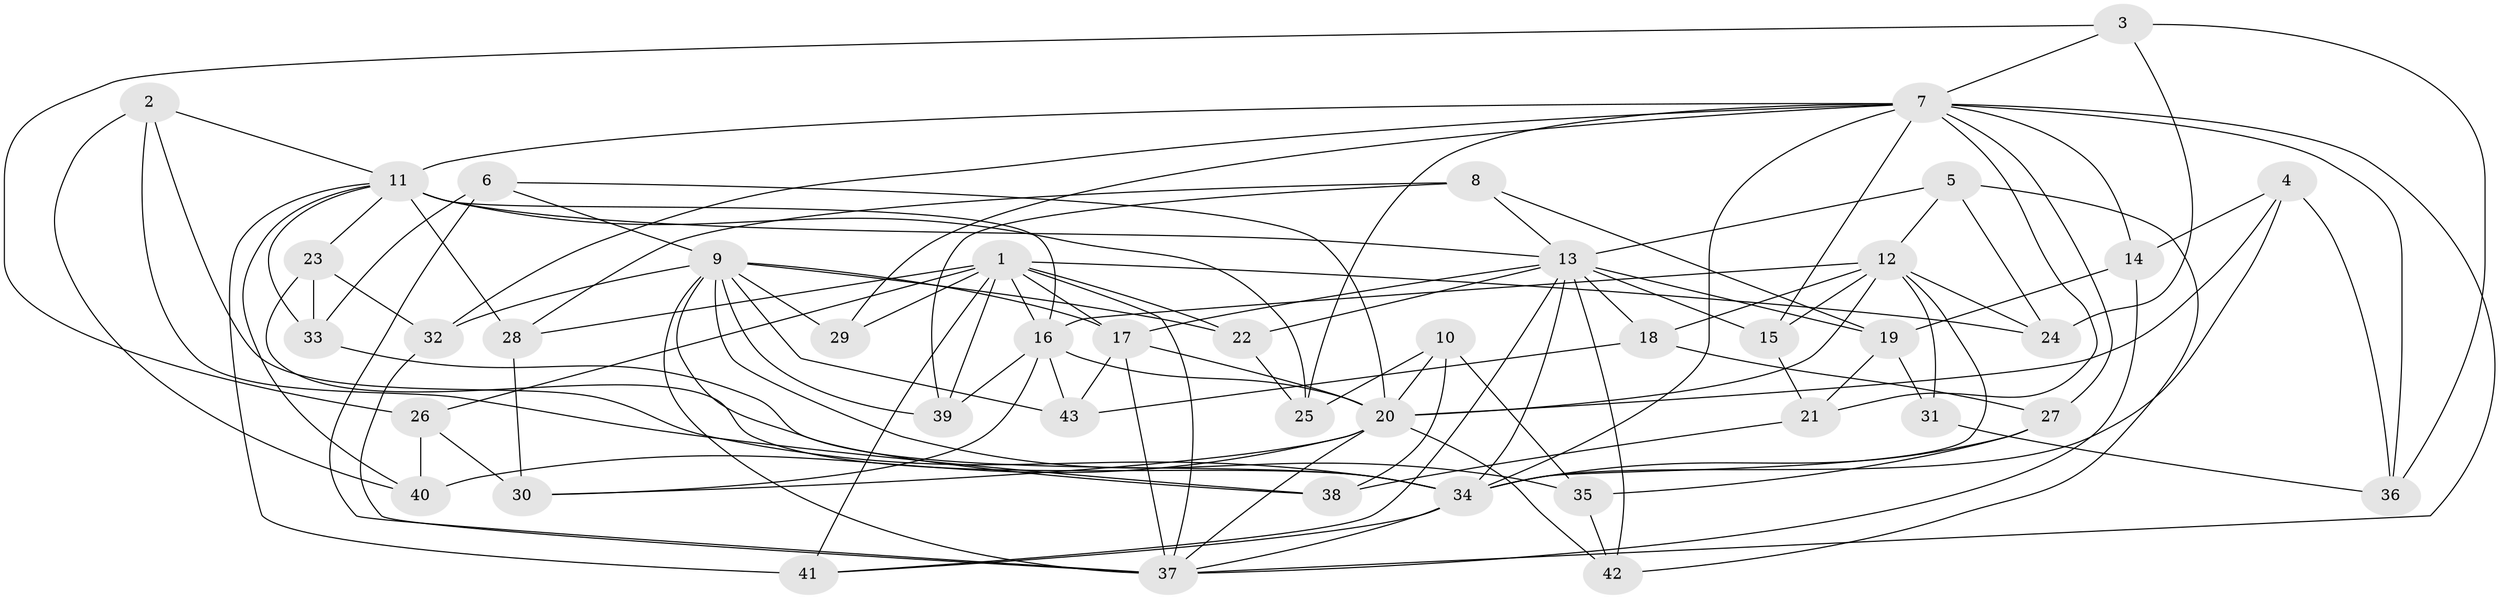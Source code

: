 // original degree distribution, {4: 1.0}
// Generated by graph-tools (version 1.1) at 2025/37/03/09/25 02:37:57]
// undirected, 43 vertices, 115 edges
graph export_dot {
graph [start="1"]
  node [color=gray90,style=filled];
  1;
  2;
  3;
  4;
  5;
  6;
  7;
  8;
  9;
  10;
  11;
  12;
  13;
  14;
  15;
  16;
  17;
  18;
  19;
  20;
  21;
  22;
  23;
  24;
  25;
  26;
  27;
  28;
  29;
  30;
  31;
  32;
  33;
  34;
  35;
  36;
  37;
  38;
  39;
  40;
  41;
  42;
  43;
  1 -- 16 [weight=1.0];
  1 -- 17 [weight=1.0];
  1 -- 22 [weight=1.0];
  1 -- 24 [weight=1.0];
  1 -- 26 [weight=1.0];
  1 -- 28 [weight=1.0];
  1 -- 29 [weight=1.0];
  1 -- 37 [weight=1.0];
  1 -- 39 [weight=1.0];
  1 -- 41 [weight=1.0];
  2 -- 11 [weight=1.0];
  2 -- 34 [weight=1.0];
  2 -- 38 [weight=1.0];
  2 -- 40 [weight=1.0];
  3 -- 7 [weight=1.0];
  3 -- 24 [weight=1.0];
  3 -- 26 [weight=1.0];
  3 -- 36 [weight=1.0];
  4 -- 14 [weight=1.0];
  4 -- 20 [weight=1.0];
  4 -- 34 [weight=1.0];
  4 -- 36 [weight=1.0];
  5 -- 12 [weight=1.0];
  5 -- 13 [weight=1.0];
  5 -- 24 [weight=1.0];
  5 -- 42 [weight=1.0];
  6 -- 9 [weight=1.0];
  6 -- 20 [weight=1.0];
  6 -- 33 [weight=1.0];
  6 -- 37 [weight=1.0];
  7 -- 11 [weight=1.0];
  7 -- 14 [weight=1.0];
  7 -- 15 [weight=1.0];
  7 -- 21 [weight=1.0];
  7 -- 25 [weight=1.0];
  7 -- 27 [weight=1.0];
  7 -- 29 [weight=1.0];
  7 -- 32 [weight=1.0];
  7 -- 34 [weight=1.0];
  7 -- 36 [weight=1.0];
  7 -- 37 [weight=1.0];
  8 -- 13 [weight=1.0];
  8 -- 19 [weight=1.0];
  8 -- 28 [weight=1.0];
  8 -- 39 [weight=1.0];
  9 -- 17 [weight=1.0];
  9 -- 22 [weight=1.0];
  9 -- 29 [weight=2.0];
  9 -- 32 [weight=1.0];
  9 -- 35 [weight=1.0];
  9 -- 37 [weight=2.0];
  9 -- 38 [weight=1.0];
  9 -- 39 [weight=1.0];
  9 -- 43 [weight=1.0];
  10 -- 20 [weight=3.0];
  10 -- 25 [weight=1.0];
  10 -- 35 [weight=1.0];
  10 -- 38 [weight=1.0];
  11 -- 13 [weight=1.0];
  11 -- 16 [weight=1.0];
  11 -- 23 [weight=1.0];
  11 -- 25 [weight=1.0];
  11 -- 28 [weight=1.0];
  11 -- 33 [weight=1.0];
  11 -- 40 [weight=1.0];
  11 -- 41 [weight=1.0];
  12 -- 15 [weight=1.0];
  12 -- 16 [weight=2.0];
  12 -- 18 [weight=1.0];
  12 -- 20 [weight=1.0];
  12 -- 24 [weight=1.0];
  12 -- 31 [weight=2.0];
  12 -- 34 [weight=1.0];
  13 -- 15 [weight=1.0];
  13 -- 17 [weight=1.0];
  13 -- 18 [weight=1.0];
  13 -- 19 [weight=2.0];
  13 -- 22 [weight=1.0];
  13 -- 34 [weight=1.0];
  13 -- 41 [weight=1.0];
  13 -- 42 [weight=1.0];
  14 -- 19 [weight=1.0];
  14 -- 37 [weight=1.0];
  15 -- 21 [weight=1.0];
  16 -- 20 [weight=1.0];
  16 -- 30 [weight=1.0];
  16 -- 39 [weight=1.0];
  16 -- 43 [weight=1.0];
  17 -- 20 [weight=1.0];
  17 -- 37 [weight=1.0];
  17 -- 43 [weight=1.0];
  18 -- 27 [weight=1.0];
  18 -- 43 [weight=1.0];
  19 -- 21 [weight=1.0];
  19 -- 31 [weight=1.0];
  20 -- 30 [weight=1.0];
  20 -- 37 [weight=1.0];
  20 -- 40 [weight=1.0];
  20 -- 42 [weight=1.0];
  21 -- 38 [weight=1.0];
  22 -- 25 [weight=1.0];
  23 -- 32 [weight=1.0];
  23 -- 33 [weight=1.0];
  23 -- 34 [weight=1.0];
  26 -- 30 [weight=1.0];
  26 -- 40 [weight=1.0];
  27 -- 34 [weight=1.0];
  27 -- 35 [weight=1.0];
  28 -- 30 [weight=1.0];
  31 -- 36 [weight=1.0];
  32 -- 37 [weight=1.0];
  33 -- 34 [weight=1.0];
  34 -- 37 [weight=1.0];
  34 -- 41 [weight=1.0];
  35 -- 42 [weight=1.0];
}
